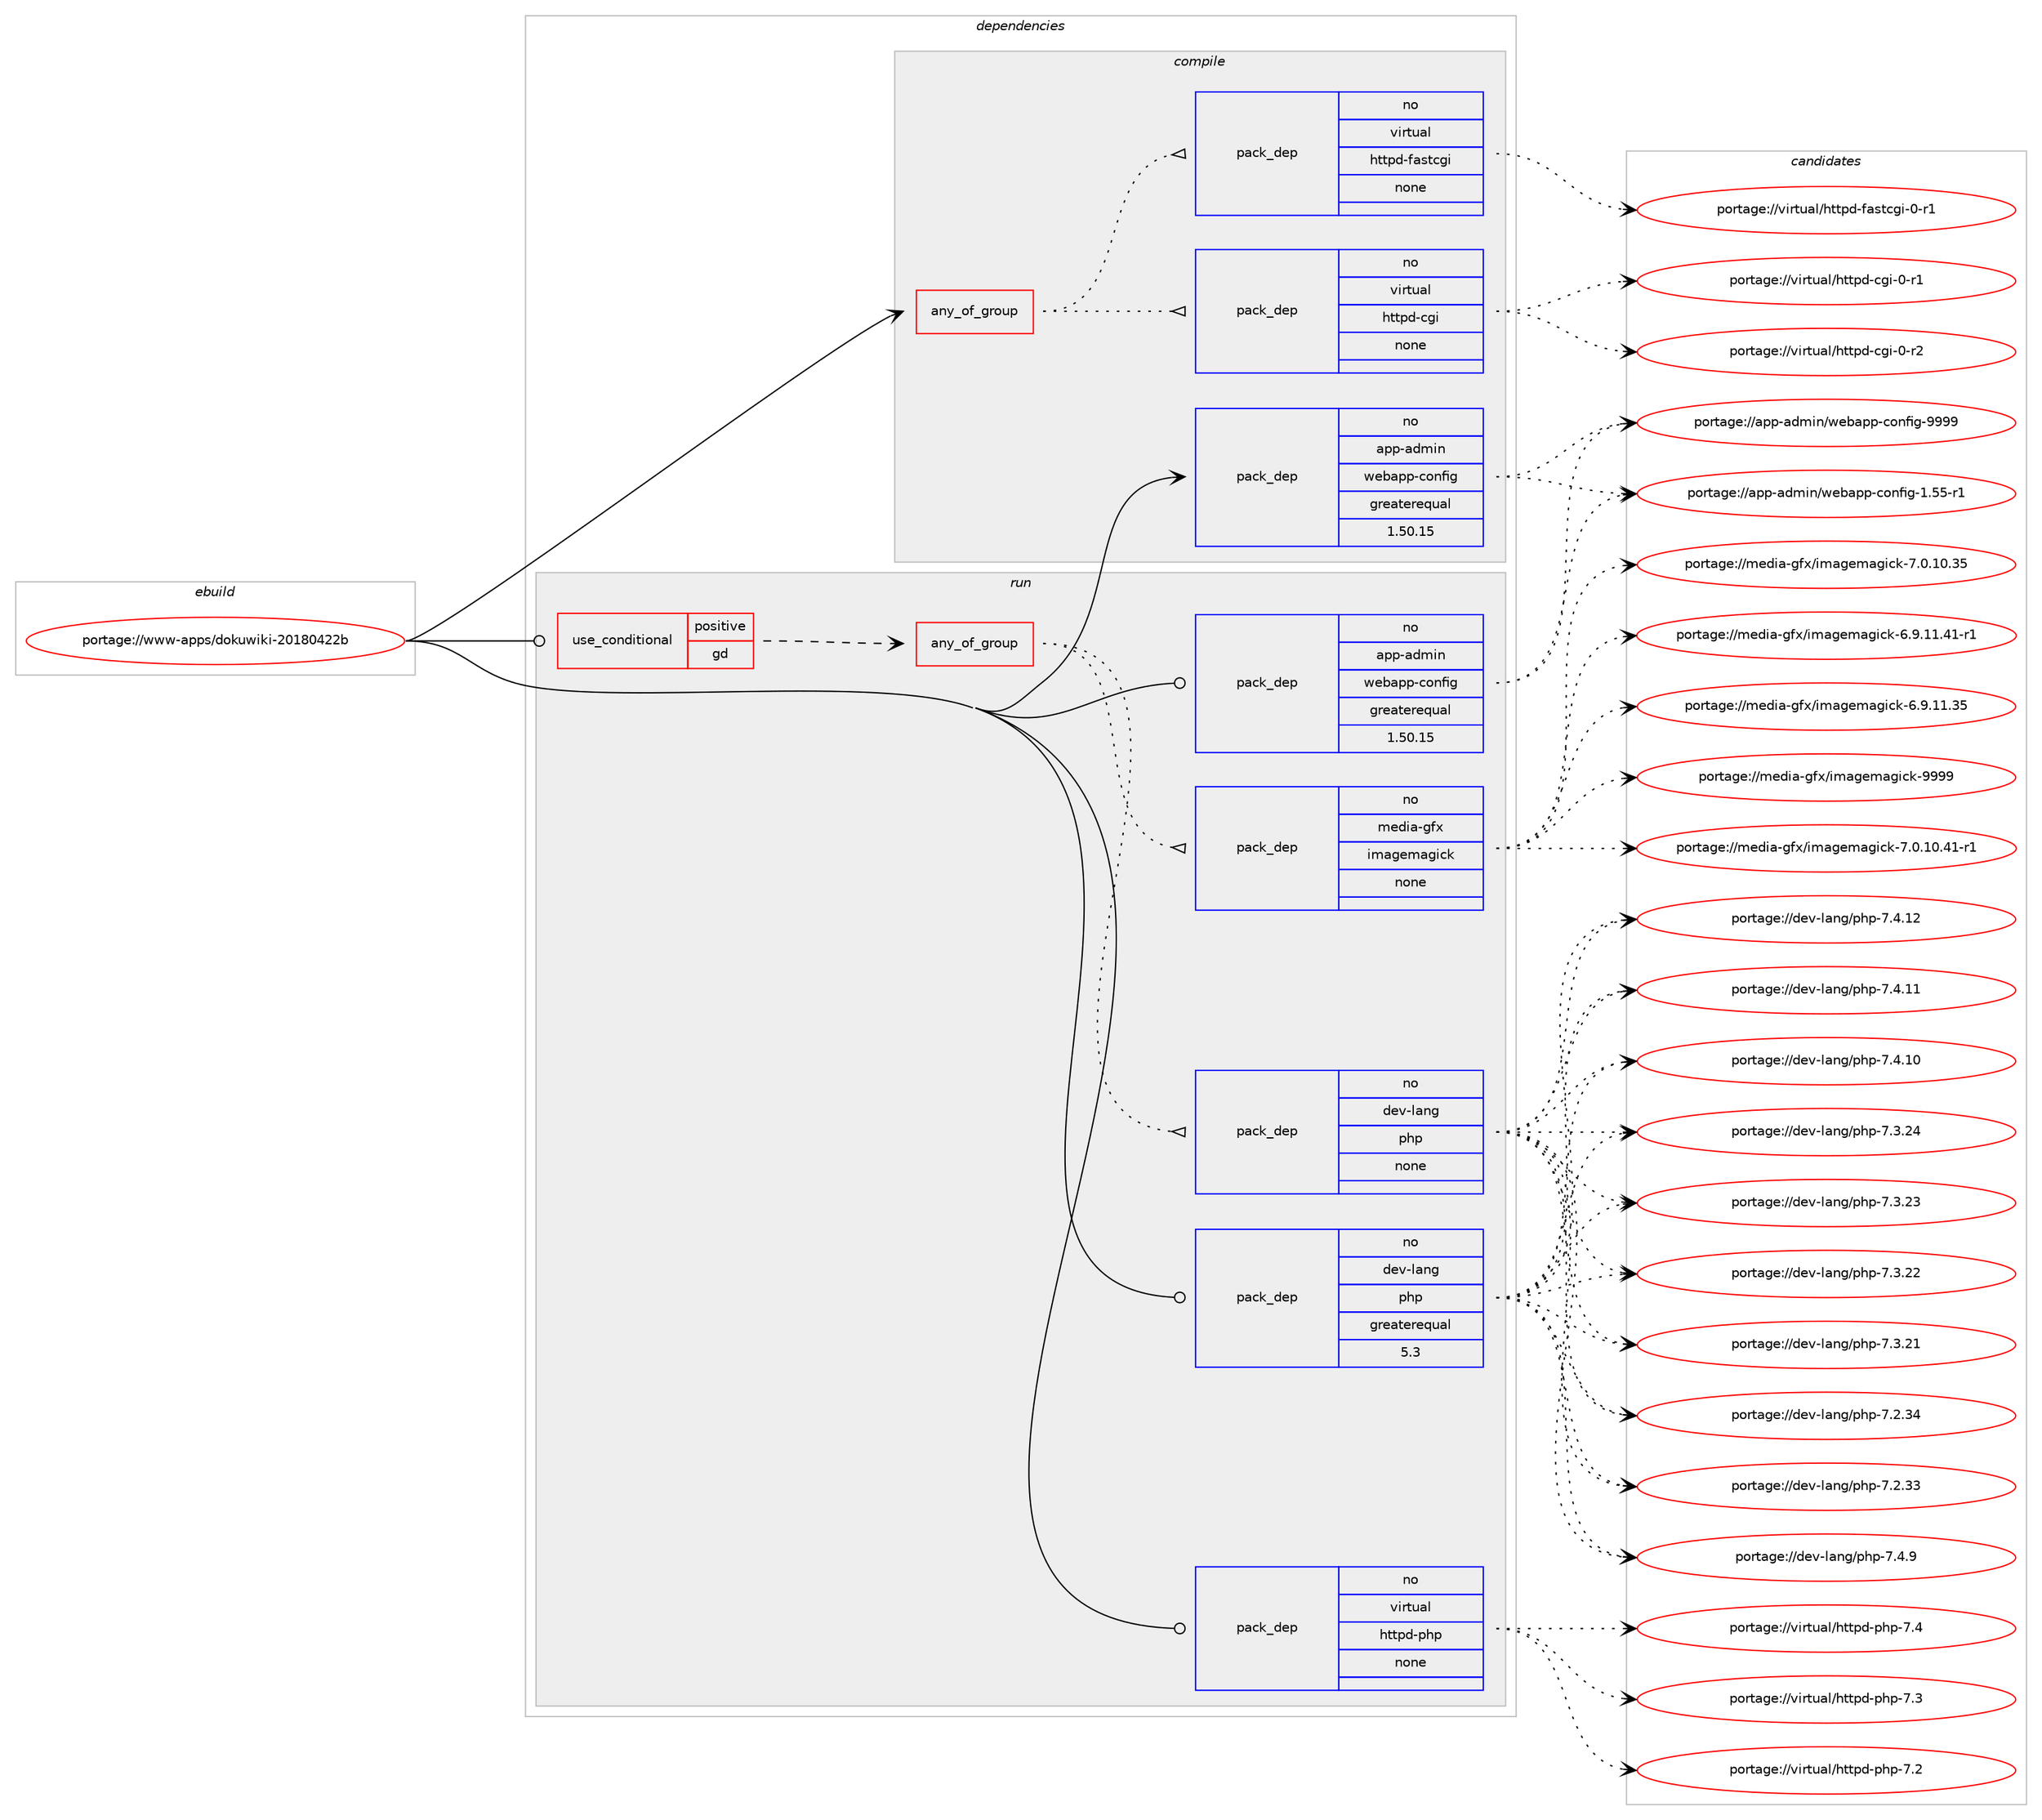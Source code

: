 digraph prolog {

# *************
# Graph options
# *************

newrank=true;
concentrate=true;
compound=true;
graph [rankdir=LR,fontname=Helvetica,fontsize=10,ranksep=1.5];#, ranksep=2.5, nodesep=0.2];
edge  [arrowhead=vee];
node  [fontname=Helvetica,fontsize=10];

# **********
# The ebuild
# **********

subgraph cluster_leftcol {
color=gray;
rank=same;
label=<<i>ebuild</i>>;
id [label="portage://www-apps/dokuwiki-20180422b", color=red, width=4, href="../www-apps/dokuwiki-20180422b.svg"];
}

# ****************
# The dependencies
# ****************

subgraph cluster_midcol {
color=gray;
label=<<i>dependencies</i>>;
subgraph cluster_compile {
fillcolor="#eeeeee";
style=filled;
label=<<i>compile</i>>;
subgraph any10 {
dependency1209 [label=<<TABLE BORDER="0" CELLBORDER="1" CELLSPACING="0" CELLPADDING="4"><TR><TD CELLPADDING="10">any_of_group</TD></TR></TABLE>>, shape=none, color=red];subgraph pack1115 {
dependency1210 [label=<<TABLE BORDER="0" CELLBORDER="1" CELLSPACING="0" CELLPADDING="4" WIDTH="220"><TR><TD ROWSPAN="6" CELLPADDING="30">pack_dep</TD></TR><TR><TD WIDTH="110">no</TD></TR><TR><TD>virtual</TD></TR><TR><TD>httpd-cgi</TD></TR><TR><TD>none</TD></TR><TR><TD></TD></TR></TABLE>>, shape=none, color=blue];
}
dependency1209:e -> dependency1210:w [weight=20,style="dotted",arrowhead="oinv"];
subgraph pack1116 {
dependency1211 [label=<<TABLE BORDER="0" CELLBORDER="1" CELLSPACING="0" CELLPADDING="4" WIDTH="220"><TR><TD ROWSPAN="6" CELLPADDING="30">pack_dep</TD></TR><TR><TD WIDTH="110">no</TD></TR><TR><TD>virtual</TD></TR><TR><TD>httpd-fastcgi</TD></TR><TR><TD>none</TD></TR><TR><TD></TD></TR></TABLE>>, shape=none, color=blue];
}
dependency1209:e -> dependency1211:w [weight=20,style="dotted",arrowhead="oinv"];
}
id:e -> dependency1209:w [weight=20,style="solid",arrowhead="vee"];
subgraph pack1117 {
dependency1212 [label=<<TABLE BORDER="0" CELLBORDER="1" CELLSPACING="0" CELLPADDING="4" WIDTH="220"><TR><TD ROWSPAN="6" CELLPADDING="30">pack_dep</TD></TR><TR><TD WIDTH="110">no</TD></TR><TR><TD>app-admin</TD></TR><TR><TD>webapp-config</TD></TR><TR><TD>greaterequal</TD></TR><TR><TD>1.50.15</TD></TR></TABLE>>, shape=none, color=blue];
}
id:e -> dependency1212:w [weight=20,style="solid",arrowhead="vee"];
}
subgraph cluster_compileandrun {
fillcolor="#eeeeee";
style=filled;
label=<<i>compile and run</i>>;
}
subgraph cluster_run {
fillcolor="#eeeeee";
style=filled;
label=<<i>run</i>>;
subgraph cond84 {
dependency1213 [label=<<TABLE BORDER="0" CELLBORDER="1" CELLSPACING="0" CELLPADDING="4"><TR><TD ROWSPAN="3" CELLPADDING="10">use_conditional</TD></TR><TR><TD>positive</TD></TR><TR><TD>gd</TD></TR></TABLE>>, shape=none, color=red];
subgraph any11 {
dependency1214 [label=<<TABLE BORDER="0" CELLBORDER="1" CELLSPACING="0" CELLPADDING="4"><TR><TD CELLPADDING="10">any_of_group</TD></TR></TABLE>>, shape=none, color=red];subgraph pack1118 {
dependency1215 [label=<<TABLE BORDER="0" CELLBORDER="1" CELLSPACING="0" CELLPADDING="4" WIDTH="220"><TR><TD ROWSPAN="6" CELLPADDING="30">pack_dep</TD></TR><TR><TD WIDTH="110">no</TD></TR><TR><TD>dev-lang</TD></TR><TR><TD>php</TD></TR><TR><TD>none</TD></TR><TR><TD></TD></TR></TABLE>>, shape=none, color=blue];
}
dependency1214:e -> dependency1215:w [weight=20,style="dotted",arrowhead="oinv"];
subgraph pack1119 {
dependency1216 [label=<<TABLE BORDER="0" CELLBORDER="1" CELLSPACING="0" CELLPADDING="4" WIDTH="220"><TR><TD ROWSPAN="6" CELLPADDING="30">pack_dep</TD></TR><TR><TD WIDTH="110">no</TD></TR><TR><TD>media-gfx</TD></TR><TR><TD>imagemagick</TD></TR><TR><TD>none</TD></TR><TR><TD></TD></TR></TABLE>>, shape=none, color=blue];
}
dependency1214:e -> dependency1216:w [weight=20,style="dotted",arrowhead="oinv"];
}
dependency1213:e -> dependency1214:w [weight=20,style="dashed",arrowhead="vee"];
}
id:e -> dependency1213:w [weight=20,style="solid",arrowhead="odot"];
subgraph pack1120 {
dependency1217 [label=<<TABLE BORDER="0" CELLBORDER="1" CELLSPACING="0" CELLPADDING="4" WIDTH="220"><TR><TD ROWSPAN="6" CELLPADDING="30">pack_dep</TD></TR><TR><TD WIDTH="110">no</TD></TR><TR><TD>app-admin</TD></TR><TR><TD>webapp-config</TD></TR><TR><TD>greaterequal</TD></TR><TR><TD>1.50.15</TD></TR></TABLE>>, shape=none, color=blue];
}
id:e -> dependency1217:w [weight=20,style="solid",arrowhead="odot"];
subgraph pack1121 {
dependency1218 [label=<<TABLE BORDER="0" CELLBORDER="1" CELLSPACING="0" CELLPADDING="4" WIDTH="220"><TR><TD ROWSPAN="6" CELLPADDING="30">pack_dep</TD></TR><TR><TD WIDTH="110">no</TD></TR><TR><TD>dev-lang</TD></TR><TR><TD>php</TD></TR><TR><TD>greaterequal</TD></TR><TR><TD>5.3</TD></TR></TABLE>>, shape=none, color=blue];
}
id:e -> dependency1218:w [weight=20,style="solid",arrowhead="odot"];
subgraph pack1122 {
dependency1219 [label=<<TABLE BORDER="0" CELLBORDER="1" CELLSPACING="0" CELLPADDING="4" WIDTH="220"><TR><TD ROWSPAN="6" CELLPADDING="30">pack_dep</TD></TR><TR><TD WIDTH="110">no</TD></TR><TR><TD>virtual</TD></TR><TR><TD>httpd-php</TD></TR><TR><TD>none</TD></TR><TR><TD></TD></TR></TABLE>>, shape=none, color=blue];
}
id:e -> dependency1219:w [weight=20,style="solid",arrowhead="odot"];
}
}

# **************
# The candidates
# **************

subgraph cluster_choices {
rank=same;
color=gray;
label=<<i>candidates</i>>;

subgraph choice1115 {
color=black;
nodesep=1;
choice1181051141161179710847104116116112100459910310545484511450 [label="portage://virtual/httpd-cgi-0-r2", color=red, width=4,href="../virtual/httpd-cgi-0-r2.svg"];
choice1181051141161179710847104116116112100459910310545484511449 [label="portage://virtual/httpd-cgi-0-r1", color=red, width=4,href="../virtual/httpd-cgi-0-r1.svg"];
dependency1210:e -> choice1181051141161179710847104116116112100459910310545484511450:w [style=dotted,weight="100"];
dependency1210:e -> choice1181051141161179710847104116116112100459910310545484511449:w [style=dotted,weight="100"];
}
subgraph choice1116 {
color=black;
nodesep=1;
choice118105114116117971084710411611611210045102971151169910310545484511449 [label="portage://virtual/httpd-fastcgi-0-r1", color=red, width=4,href="../virtual/httpd-fastcgi-0-r1.svg"];
dependency1211:e -> choice118105114116117971084710411611611210045102971151169910310545484511449:w [style=dotted,weight="100"];
}
subgraph choice1117 {
color=black;
nodesep=1;
choice97112112459710010910511047119101989711211245991111101021051034557575757 [label="portage://app-admin/webapp-config-9999", color=red, width=4,href="../app-admin/webapp-config-9999.svg"];
choice971121124597100109105110471191019897112112459911111010210510345494653534511449 [label="portage://app-admin/webapp-config-1.55-r1", color=red, width=4,href="../app-admin/webapp-config-1.55-r1.svg"];
dependency1212:e -> choice97112112459710010910511047119101989711211245991111101021051034557575757:w [style=dotted,weight="100"];
dependency1212:e -> choice971121124597100109105110471191019897112112459911111010210510345494653534511449:w [style=dotted,weight="100"];
}
subgraph choice1118 {
color=black;
nodesep=1;
choice100101118451089711010347112104112455546524657 [label="portage://dev-lang/php-7.4.9", color=red, width=4,href="../dev-lang/php-7.4.9.svg"];
choice10010111845108971101034711210411245554652464950 [label="portage://dev-lang/php-7.4.12", color=red, width=4,href="../dev-lang/php-7.4.12.svg"];
choice10010111845108971101034711210411245554652464949 [label="portage://dev-lang/php-7.4.11", color=red, width=4,href="../dev-lang/php-7.4.11.svg"];
choice10010111845108971101034711210411245554652464948 [label="portage://dev-lang/php-7.4.10", color=red, width=4,href="../dev-lang/php-7.4.10.svg"];
choice10010111845108971101034711210411245554651465052 [label="portage://dev-lang/php-7.3.24", color=red, width=4,href="../dev-lang/php-7.3.24.svg"];
choice10010111845108971101034711210411245554651465051 [label="portage://dev-lang/php-7.3.23", color=red, width=4,href="../dev-lang/php-7.3.23.svg"];
choice10010111845108971101034711210411245554651465050 [label="portage://dev-lang/php-7.3.22", color=red, width=4,href="../dev-lang/php-7.3.22.svg"];
choice10010111845108971101034711210411245554651465049 [label="portage://dev-lang/php-7.3.21", color=red, width=4,href="../dev-lang/php-7.3.21.svg"];
choice10010111845108971101034711210411245554650465152 [label="portage://dev-lang/php-7.2.34", color=red, width=4,href="../dev-lang/php-7.2.34.svg"];
choice10010111845108971101034711210411245554650465151 [label="portage://dev-lang/php-7.2.33", color=red, width=4,href="../dev-lang/php-7.2.33.svg"];
dependency1215:e -> choice100101118451089711010347112104112455546524657:w [style=dotted,weight="100"];
dependency1215:e -> choice10010111845108971101034711210411245554652464950:w [style=dotted,weight="100"];
dependency1215:e -> choice10010111845108971101034711210411245554652464949:w [style=dotted,weight="100"];
dependency1215:e -> choice10010111845108971101034711210411245554652464948:w [style=dotted,weight="100"];
dependency1215:e -> choice10010111845108971101034711210411245554651465052:w [style=dotted,weight="100"];
dependency1215:e -> choice10010111845108971101034711210411245554651465051:w [style=dotted,weight="100"];
dependency1215:e -> choice10010111845108971101034711210411245554651465050:w [style=dotted,weight="100"];
dependency1215:e -> choice10010111845108971101034711210411245554651465049:w [style=dotted,weight="100"];
dependency1215:e -> choice10010111845108971101034711210411245554650465152:w [style=dotted,weight="100"];
dependency1215:e -> choice10010111845108971101034711210411245554650465151:w [style=dotted,weight="100"];
}
subgraph choice1119 {
color=black;
nodesep=1;
choice1091011001059745103102120471051099710310110997103105991074557575757 [label="portage://media-gfx/imagemagick-9999", color=red, width=4,href="../media-gfx/imagemagick-9999.svg"];
choice109101100105974510310212047105109971031011099710310599107455546484649484652494511449 [label="portage://media-gfx/imagemagick-7.0.10.41-r1", color=red, width=4,href="../media-gfx/imagemagick-7.0.10.41-r1.svg"];
choice10910110010597451031021204710510997103101109971031059910745554648464948465153 [label="portage://media-gfx/imagemagick-7.0.10.35", color=red, width=4,href="../media-gfx/imagemagick-7.0.10.35.svg"];
choice109101100105974510310212047105109971031011099710310599107455446574649494652494511449 [label="portage://media-gfx/imagemagick-6.9.11.41-r1", color=red, width=4,href="../media-gfx/imagemagick-6.9.11.41-r1.svg"];
choice10910110010597451031021204710510997103101109971031059910745544657464949465153 [label="portage://media-gfx/imagemagick-6.9.11.35", color=red, width=4,href="../media-gfx/imagemagick-6.9.11.35.svg"];
dependency1216:e -> choice1091011001059745103102120471051099710310110997103105991074557575757:w [style=dotted,weight="100"];
dependency1216:e -> choice109101100105974510310212047105109971031011099710310599107455546484649484652494511449:w [style=dotted,weight="100"];
dependency1216:e -> choice10910110010597451031021204710510997103101109971031059910745554648464948465153:w [style=dotted,weight="100"];
dependency1216:e -> choice109101100105974510310212047105109971031011099710310599107455446574649494652494511449:w [style=dotted,weight="100"];
dependency1216:e -> choice10910110010597451031021204710510997103101109971031059910745544657464949465153:w [style=dotted,weight="100"];
}
subgraph choice1120 {
color=black;
nodesep=1;
choice97112112459710010910511047119101989711211245991111101021051034557575757 [label="portage://app-admin/webapp-config-9999", color=red, width=4,href="../app-admin/webapp-config-9999.svg"];
choice971121124597100109105110471191019897112112459911111010210510345494653534511449 [label="portage://app-admin/webapp-config-1.55-r1", color=red, width=4,href="../app-admin/webapp-config-1.55-r1.svg"];
dependency1217:e -> choice97112112459710010910511047119101989711211245991111101021051034557575757:w [style=dotted,weight="100"];
dependency1217:e -> choice971121124597100109105110471191019897112112459911111010210510345494653534511449:w [style=dotted,weight="100"];
}
subgraph choice1121 {
color=black;
nodesep=1;
choice100101118451089711010347112104112455546524657 [label="portage://dev-lang/php-7.4.9", color=red, width=4,href="../dev-lang/php-7.4.9.svg"];
choice10010111845108971101034711210411245554652464950 [label="portage://dev-lang/php-7.4.12", color=red, width=4,href="../dev-lang/php-7.4.12.svg"];
choice10010111845108971101034711210411245554652464949 [label="portage://dev-lang/php-7.4.11", color=red, width=4,href="../dev-lang/php-7.4.11.svg"];
choice10010111845108971101034711210411245554652464948 [label="portage://dev-lang/php-7.4.10", color=red, width=4,href="../dev-lang/php-7.4.10.svg"];
choice10010111845108971101034711210411245554651465052 [label="portage://dev-lang/php-7.3.24", color=red, width=4,href="../dev-lang/php-7.3.24.svg"];
choice10010111845108971101034711210411245554651465051 [label="portage://dev-lang/php-7.3.23", color=red, width=4,href="../dev-lang/php-7.3.23.svg"];
choice10010111845108971101034711210411245554651465050 [label="portage://dev-lang/php-7.3.22", color=red, width=4,href="../dev-lang/php-7.3.22.svg"];
choice10010111845108971101034711210411245554651465049 [label="portage://dev-lang/php-7.3.21", color=red, width=4,href="../dev-lang/php-7.3.21.svg"];
choice10010111845108971101034711210411245554650465152 [label="portage://dev-lang/php-7.2.34", color=red, width=4,href="../dev-lang/php-7.2.34.svg"];
choice10010111845108971101034711210411245554650465151 [label="portage://dev-lang/php-7.2.33", color=red, width=4,href="../dev-lang/php-7.2.33.svg"];
dependency1218:e -> choice100101118451089711010347112104112455546524657:w [style=dotted,weight="100"];
dependency1218:e -> choice10010111845108971101034711210411245554652464950:w [style=dotted,weight="100"];
dependency1218:e -> choice10010111845108971101034711210411245554652464949:w [style=dotted,weight="100"];
dependency1218:e -> choice10010111845108971101034711210411245554652464948:w [style=dotted,weight="100"];
dependency1218:e -> choice10010111845108971101034711210411245554651465052:w [style=dotted,weight="100"];
dependency1218:e -> choice10010111845108971101034711210411245554651465051:w [style=dotted,weight="100"];
dependency1218:e -> choice10010111845108971101034711210411245554651465050:w [style=dotted,weight="100"];
dependency1218:e -> choice10010111845108971101034711210411245554651465049:w [style=dotted,weight="100"];
dependency1218:e -> choice10010111845108971101034711210411245554650465152:w [style=dotted,weight="100"];
dependency1218:e -> choice10010111845108971101034711210411245554650465151:w [style=dotted,weight="100"];
}
subgraph choice1122 {
color=black;
nodesep=1;
choice11810511411611797108471041161161121004511210411245554652 [label="portage://virtual/httpd-php-7.4", color=red, width=4,href="../virtual/httpd-php-7.4.svg"];
choice11810511411611797108471041161161121004511210411245554651 [label="portage://virtual/httpd-php-7.3", color=red, width=4,href="../virtual/httpd-php-7.3.svg"];
choice11810511411611797108471041161161121004511210411245554650 [label="portage://virtual/httpd-php-7.2", color=red, width=4,href="../virtual/httpd-php-7.2.svg"];
dependency1219:e -> choice11810511411611797108471041161161121004511210411245554652:w [style=dotted,weight="100"];
dependency1219:e -> choice11810511411611797108471041161161121004511210411245554651:w [style=dotted,weight="100"];
dependency1219:e -> choice11810511411611797108471041161161121004511210411245554650:w [style=dotted,weight="100"];
}
}

}
